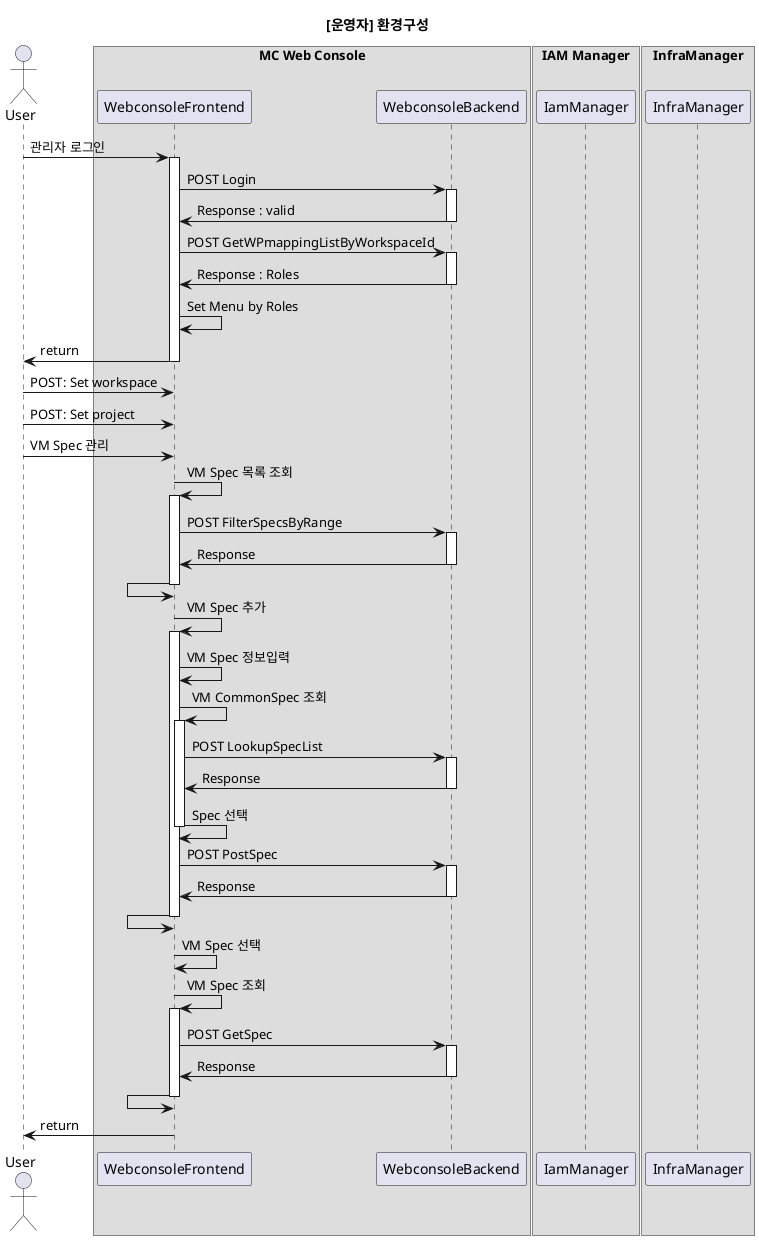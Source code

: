 @startuml

title "[운영자] 환경구성"

actor User as EndUser

box "MC Web Console"
participant WebconsoleFrontend
participant WebconsoleBackend
end box

box "IAM Manager"
participant IamManager
end box

box "InfraManager"
participant InfraManager
end box


EndUser     -> WebconsoleFrontend ++: 관리자 로그인
    WebconsoleFrontend -> WebconsoleBackend ++: POST Login
    WebconsoleFrontend  <- WebconsoleBackend --: Response : valid
    WebconsoleFrontend -> WebconsoleBackend ++: POST GetWPmappingListByWorkspaceId
    WebconsoleFrontend  <- WebconsoleBackend --: Response : Roles

    WebconsoleFrontend -> WebconsoleFrontend : Set Menu by Roles
EndUser     <- WebconsoleFrontend --: return 

EndUser     -> WebconsoleFrontend : POST: Set workspace
EndUser     -> WebconsoleFrontend : POST: Set project

EndUser     -> WebconsoleFrontend : VM Spec 관리
    WebconsoleFrontend -> WebconsoleFrontend ++: VM Spec 목록 조회
        WebconsoleFrontend  -> WebconsoleBackend ++: POST FilterSpecsByRange
        WebconsoleFrontend  <- WebconsoleBackend --: Response
    WebconsoleFrontend <- WebconsoleFrontend --: 

    WebconsoleFrontend -> WebconsoleFrontend ++: VM Spec 추가
        WebconsoleFrontend  -> WebconsoleFrontend : VM Spec 정보입력

        WebconsoleFrontend  -> WebconsoleFrontend ++: VM CommonSpec 조회
            WebconsoleFrontend  -> WebconsoleBackend ++: POST LookupSpecList
            WebconsoleFrontend  <- WebconsoleBackend --: Response
        WebconsoleFrontend  -> WebconsoleFrontend --: Spec 선택

        WebconsoleFrontend  -> WebconsoleBackend ++: POST PostSpec
        WebconsoleFrontend  <- WebconsoleBackend --: Response
    WebconsoleFrontend <- WebconsoleFrontend --: 

    WebconsoleFrontend -> WebconsoleFrontend : VM Spec 선택
    WebconsoleFrontend -> WebconsoleFrontend ++: VM Spec 조회
        WebconsoleFrontend  -> WebconsoleBackend ++: POST GetSpec
        WebconsoleFrontend  <- WebconsoleBackend --: Response
    WebconsoleFrontend <- WebconsoleFrontend --: 

EndUser     <- WebconsoleFrontend --: return 


@enduml
